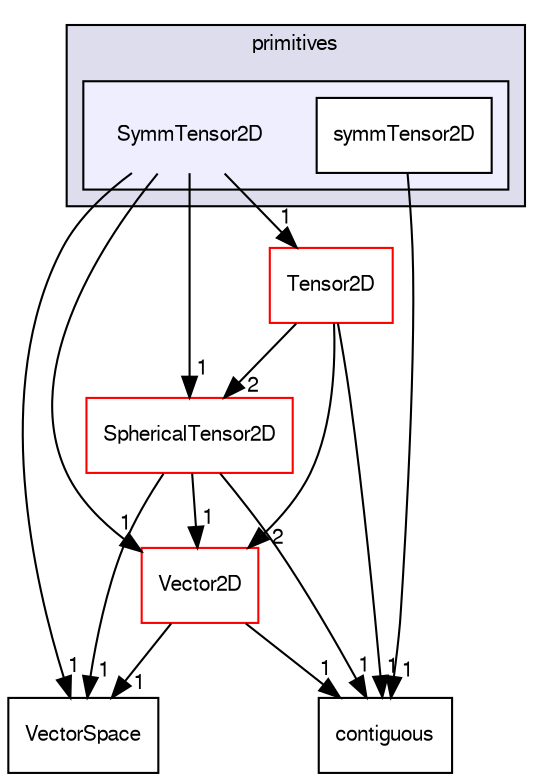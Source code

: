 digraph "src/OpenFOAM/primitives/SymmTensor2D" {
  bgcolor=transparent;
  compound=true
  node [ fontsize="10", fontname="FreeSans"];
  edge [ labelfontsize="10", labelfontname="FreeSans"];
  subgraph clusterdir_3e50f45338116b169052b428016851aa {
    graph [ bgcolor="#ddddee", pencolor="black", label="primitives" fontname="FreeSans", fontsize="10", URL="dir_3e50f45338116b169052b428016851aa.html"]
  subgraph clusterdir_0c2340d1dbdaa835dd760c22e129bc79 {
    graph [ bgcolor="#eeeeff", pencolor="black", label="" URL="dir_0c2340d1dbdaa835dd760c22e129bc79.html"];
    dir_0c2340d1dbdaa835dd760c22e129bc79 [shape=plaintext label="SymmTensor2D"];
    dir_aecb5f8d18056a1060718fa7ca214264 [shape=box label="symmTensor2D" color="black" fillcolor="white" style="filled" URL="dir_aecb5f8d18056a1060718fa7ca214264.html"];
  }
  }
  dir_af3b3c32572abb73a47caea053f82d3c [shape=box label="Tensor2D" color="red" URL="dir_af3b3c32572abb73a47caea053f82d3c.html"];
  dir_03cbbdc57deccee747de3682b626c91e [shape=box label="SphericalTensor2D" color="red" URL="dir_03cbbdc57deccee747de3682b626c91e.html"];
  dir_67e43ffa00fdb90d8ab20f3d61175616 [shape=box label="VectorSpace" URL="dir_67e43ffa00fdb90d8ab20f3d61175616.html"];
  dir_974ac155d7c04ce7d59446545c00b04b [shape=box label="Vector2D" color="red" URL="dir_974ac155d7c04ce7d59446545c00b04b.html"];
  dir_1b29830830533868fb04f0e807b2ad78 [shape=box label="contiguous" URL="dir_1b29830830533868fb04f0e807b2ad78.html"];
  dir_af3b3c32572abb73a47caea053f82d3c->dir_03cbbdc57deccee747de3682b626c91e [headlabel="2", labeldistance=1.5 headhref="dir_002240_002219.html"];
  dir_af3b3c32572abb73a47caea053f82d3c->dir_974ac155d7c04ce7d59446545c00b04b [headlabel="2", labeldistance=1.5 headhref="dir_002240_002251.html"];
  dir_af3b3c32572abb73a47caea053f82d3c->dir_1b29830830533868fb04f0e807b2ad78 [headlabel="1", labeldistance=1.5 headhref="dir_002240_002166.html"];
  dir_03cbbdc57deccee747de3682b626c91e->dir_67e43ffa00fdb90d8ab20f3d61175616 [headlabel="1", labeldistance=1.5 headhref="dir_002219_002253.html"];
  dir_03cbbdc57deccee747de3682b626c91e->dir_974ac155d7c04ce7d59446545c00b04b [headlabel="1", labeldistance=1.5 headhref="dir_002219_002251.html"];
  dir_03cbbdc57deccee747de3682b626c91e->dir_1b29830830533868fb04f0e807b2ad78 [headlabel="1", labeldistance=1.5 headhref="dir_002219_002166.html"];
  dir_974ac155d7c04ce7d59446545c00b04b->dir_67e43ffa00fdb90d8ab20f3d61175616 [headlabel="1", labeldistance=1.5 headhref="dir_002251_002253.html"];
  dir_974ac155d7c04ce7d59446545c00b04b->dir_1b29830830533868fb04f0e807b2ad78 [headlabel="1", labeldistance=1.5 headhref="dir_002251_002166.html"];
  dir_0c2340d1dbdaa835dd760c22e129bc79->dir_af3b3c32572abb73a47caea053f82d3c [headlabel="1", labeldistance=1.5 headhref="dir_002234_002240.html"];
  dir_0c2340d1dbdaa835dd760c22e129bc79->dir_03cbbdc57deccee747de3682b626c91e [headlabel="1", labeldistance=1.5 headhref="dir_002234_002219.html"];
  dir_0c2340d1dbdaa835dd760c22e129bc79->dir_67e43ffa00fdb90d8ab20f3d61175616 [headlabel="1", labeldistance=1.5 headhref="dir_002234_002253.html"];
  dir_0c2340d1dbdaa835dd760c22e129bc79->dir_974ac155d7c04ce7d59446545c00b04b [headlabel="1", labeldistance=1.5 headhref="dir_002234_002251.html"];
  dir_aecb5f8d18056a1060718fa7ca214264->dir_1b29830830533868fb04f0e807b2ad78 [headlabel="1", labeldistance=1.5 headhref="dir_002235_002166.html"];
}
